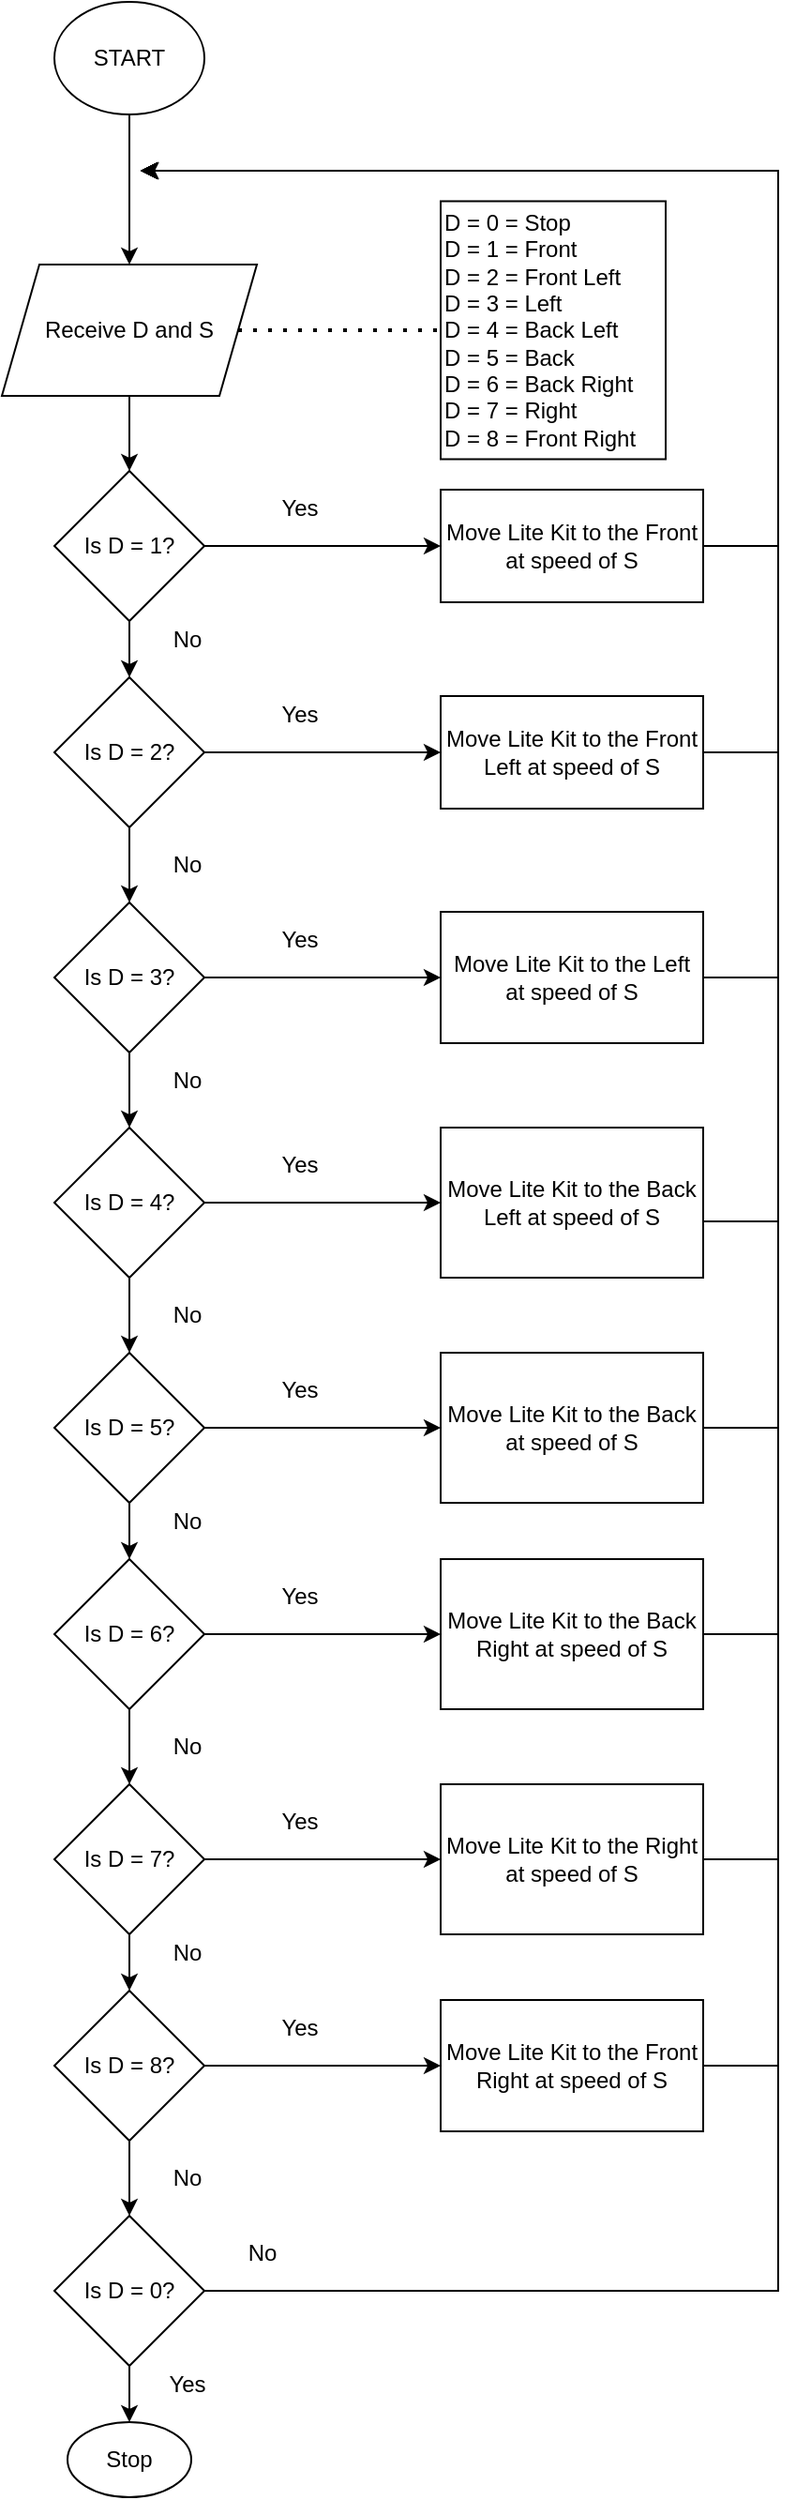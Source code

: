 <mxfile version="16.5.1" type="device"><diagram id="C5RBs43oDa-KdzZeNtuy" name="Page-1"><mxGraphModel dx="782" dy="531" grid="1" gridSize="10" guides="1" tooltips="1" connect="1" arrows="1" fold="1" page="1" pageScale="1" pageWidth="827" pageHeight="1169" math="0" shadow="0"><root><mxCell id="WIyWlLk6GJQsqaUBKTNV-0"/><mxCell id="WIyWlLk6GJQsqaUBKTNV-1" parent="WIyWlLk6GJQsqaUBKTNV-0"/><mxCell id="BG-vEPLdMzLF_S0pXRUE-2" value="" style="edgeStyle=orthogonalEdgeStyle;rounded=0;orthogonalLoop=1;jettySize=auto;html=1;" parent="WIyWlLk6GJQsqaUBKTNV-1" source="BG-vEPLdMzLF_S0pXRUE-0" target="BG-vEPLdMzLF_S0pXRUE-1" edge="1"><mxGeometry relative="1" as="geometry"/></mxCell><mxCell id="BG-vEPLdMzLF_S0pXRUE-0" value="START" style="ellipse;whiteSpace=wrap;html=1;" parent="WIyWlLk6GJQsqaUBKTNV-1" vertex="1"><mxGeometry x="374" y="10" width="80" height="60" as="geometry"/></mxCell><mxCell id="BG-vEPLdMzLF_S0pXRUE-6" value="" style="edgeStyle=orthogonalEdgeStyle;rounded=0;orthogonalLoop=1;jettySize=auto;html=1;" parent="WIyWlLk6GJQsqaUBKTNV-1" source="BG-vEPLdMzLF_S0pXRUE-1" target="BG-vEPLdMzLF_S0pXRUE-5" edge="1"><mxGeometry relative="1" as="geometry"/></mxCell><mxCell id="BG-vEPLdMzLF_S0pXRUE-1" value="Receive D&amp;nbsp;and S" style="shape=parallelogram;perimeter=parallelogramPerimeter;whiteSpace=wrap;html=1;fixedSize=1;" parent="WIyWlLk6GJQsqaUBKTNV-1" vertex="1"><mxGeometry x="346" y="150" width="136" height="70" as="geometry"/></mxCell><mxCell id="BG-vEPLdMzLF_S0pXRUE-15" value="" style="edgeStyle=orthogonalEdgeStyle;rounded=0;orthogonalLoop=1;jettySize=auto;html=1;" parent="WIyWlLk6GJQsqaUBKTNV-1" source="BG-vEPLdMzLF_S0pXRUE-5" target="BG-vEPLdMzLF_S0pXRUE-14" edge="1"><mxGeometry relative="1" as="geometry"/></mxCell><mxCell id="BG-vEPLdMzLF_S0pXRUE-18" value="" style="edgeStyle=orthogonalEdgeStyle;rounded=0;orthogonalLoop=1;jettySize=auto;html=1;" parent="WIyWlLk6GJQsqaUBKTNV-1" source="BG-vEPLdMzLF_S0pXRUE-5" target="BG-vEPLdMzLF_S0pXRUE-17" edge="1"><mxGeometry relative="1" as="geometry"/></mxCell><mxCell id="BG-vEPLdMzLF_S0pXRUE-5" value="Is D = 1?" style="rhombus;whiteSpace=wrap;html=1;" parent="WIyWlLk6GJQsqaUBKTNV-1" vertex="1"><mxGeometry x="374" y="260" width="80" height="80" as="geometry"/></mxCell><mxCell id="BG-vEPLdMzLF_S0pXRUE-7" value="D = 0 = Stop&lt;br&gt;D = 1 = Front&lt;br&gt;D = 2 = Front Left&lt;br&gt;D = 3 = Left&lt;br&gt;D = 4 = Back Left&lt;br&gt;D = 5 = Back&lt;br&gt;D = 6 = Back Right&lt;br&gt;D = 7 = Right&lt;br&gt;D = 8 = Front Right" style="whiteSpace=wrap;html=1;align=left;" parent="WIyWlLk6GJQsqaUBKTNV-1" vertex="1"><mxGeometry x="580" y="116.25" width="120" height="137.5" as="geometry"/></mxCell><mxCell id="BG-vEPLdMzLF_S0pXRUE-9" value="" style="endArrow=none;dashed=1;html=1;dashPattern=1 3;strokeWidth=2;rounded=0;exitX=1;exitY=0.5;exitDx=0;exitDy=0;entryX=0;entryY=0.5;entryDx=0;entryDy=0;" parent="WIyWlLk6GJQsqaUBKTNV-1" source="BG-vEPLdMzLF_S0pXRUE-1" target="BG-vEPLdMzLF_S0pXRUE-7" edge="1"><mxGeometry width="50" height="50" relative="1" as="geometry"><mxPoint x="510" y="230" as="sourcePoint"/><mxPoint x="560" y="180" as="targetPoint"/></mxGeometry></mxCell><mxCell id="BG-vEPLdMzLF_S0pXRUE-16" style="edgeStyle=orthogonalEdgeStyle;rounded=0;orthogonalLoop=1;jettySize=auto;html=1;exitX=1;exitY=0.5;exitDx=0;exitDy=0;" parent="WIyWlLk6GJQsqaUBKTNV-1" source="BG-vEPLdMzLF_S0pXRUE-14" edge="1"><mxGeometry relative="1" as="geometry"><mxPoint x="420" y="100" as="targetPoint"/><Array as="points"><mxPoint x="760" y="300"/><mxPoint x="760" y="100"/></Array></mxGeometry></mxCell><mxCell id="BG-vEPLdMzLF_S0pXRUE-14" value="Move Lite Kit to the Front at speed of S" style="whiteSpace=wrap;html=1;" parent="WIyWlLk6GJQsqaUBKTNV-1" vertex="1"><mxGeometry x="580" y="270" width="140" height="60" as="geometry"/></mxCell><mxCell id="BG-vEPLdMzLF_S0pXRUE-20" value="" style="edgeStyle=orthogonalEdgeStyle;rounded=0;orthogonalLoop=1;jettySize=auto;html=1;" parent="WIyWlLk6GJQsqaUBKTNV-1" source="BG-vEPLdMzLF_S0pXRUE-17" target="BG-vEPLdMzLF_S0pXRUE-19" edge="1"><mxGeometry relative="1" as="geometry"/></mxCell><mxCell id="BG-vEPLdMzLF_S0pXRUE-23" value="" style="edgeStyle=orthogonalEdgeStyle;rounded=0;orthogonalLoop=1;jettySize=auto;html=1;" parent="WIyWlLk6GJQsqaUBKTNV-1" source="BG-vEPLdMzLF_S0pXRUE-17" target="BG-vEPLdMzLF_S0pXRUE-22" edge="1"><mxGeometry relative="1" as="geometry"/></mxCell><mxCell id="BG-vEPLdMzLF_S0pXRUE-17" value="Is D = 2?" style="rhombus;whiteSpace=wrap;html=1;" parent="WIyWlLk6GJQsqaUBKTNV-1" vertex="1"><mxGeometry x="374" y="370" width="80" height="80" as="geometry"/></mxCell><mxCell id="BG-vEPLdMzLF_S0pXRUE-21" style="edgeStyle=orthogonalEdgeStyle;rounded=0;orthogonalLoop=1;jettySize=auto;html=1;" parent="WIyWlLk6GJQsqaUBKTNV-1" source="BG-vEPLdMzLF_S0pXRUE-19" edge="1"><mxGeometry relative="1" as="geometry"><mxPoint x="420.667" y="100" as="targetPoint"/><Array as="points"><mxPoint x="760" y="410"/><mxPoint x="760" y="100"/></Array></mxGeometry></mxCell><mxCell id="BG-vEPLdMzLF_S0pXRUE-19" value="&lt;span&gt;Move Lite Kit to the Front Left at speed of S&lt;/span&gt;" style="whiteSpace=wrap;html=1;" parent="WIyWlLk6GJQsqaUBKTNV-1" vertex="1"><mxGeometry x="580" y="380" width="140" height="60" as="geometry"/></mxCell><mxCell id="BG-vEPLdMzLF_S0pXRUE-25" value="" style="edgeStyle=orthogonalEdgeStyle;rounded=0;orthogonalLoop=1;jettySize=auto;html=1;" parent="WIyWlLk6GJQsqaUBKTNV-1" source="BG-vEPLdMzLF_S0pXRUE-22" target="BG-vEPLdMzLF_S0pXRUE-24" edge="1"><mxGeometry relative="1" as="geometry"/></mxCell><mxCell id="BG-vEPLdMzLF_S0pXRUE-27" value="" style="edgeStyle=orthogonalEdgeStyle;rounded=0;orthogonalLoop=1;jettySize=auto;html=1;" parent="WIyWlLk6GJQsqaUBKTNV-1" source="BG-vEPLdMzLF_S0pXRUE-22" target="BG-vEPLdMzLF_S0pXRUE-26" edge="1"><mxGeometry relative="1" as="geometry"/></mxCell><mxCell id="BG-vEPLdMzLF_S0pXRUE-22" value="Is D = 3?" style="rhombus;whiteSpace=wrap;html=1;" parent="WIyWlLk6GJQsqaUBKTNV-1" vertex="1"><mxGeometry x="374" y="490" width="80" height="80" as="geometry"/></mxCell><mxCell id="BG-vEPLdMzLF_S0pXRUE-53" style="edgeStyle=orthogonalEdgeStyle;rounded=0;orthogonalLoop=1;jettySize=auto;html=1;" parent="WIyWlLk6GJQsqaUBKTNV-1" source="BG-vEPLdMzLF_S0pXRUE-24" edge="1"><mxGeometry relative="1" as="geometry"><mxPoint x="420" y="100" as="targetPoint"/><Array as="points"><mxPoint x="760" y="530"/><mxPoint x="760" y="100"/></Array></mxGeometry></mxCell><mxCell id="BG-vEPLdMzLF_S0pXRUE-24" value="&lt;span&gt;Move Lite Kit to the Left at speed of S&lt;/span&gt;" style="whiteSpace=wrap;html=1;" parent="WIyWlLk6GJQsqaUBKTNV-1" vertex="1"><mxGeometry x="580" y="495" width="140" height="70" as="geometry"/></mxCell><mxCell id="BG-vEPLdMzLF_S0pXRUE-29" value="" style="edgeStyle=orthogonalEdgeStyle;rounded=0;orthogonalLoop=1;jettySize=auto;html=1;" parent="WIyWlLk6GJQsqaUBKTNV-1" source="BG-vEPLdMzLF_S0pXRUE-26" target="BG-vEPLdMzLF_S0pXRUE-28" edge="1"><mxGeometry relative="1" as="geometry"/></mxCell><mxCell id="BG-vEPLdMzLF_S0pXRUE-31" value="" style="edgeStyle=orthogonalEdgeStyle;rounded=0;orthogonalLoop=1;jettySize=auto;html=1;" parent="WIyWlLk6GJQsqaUBKTNV-1" source="BG-vEPLdMzLF_S0pXRUE-26" target="BG-vEPLdMzLF_S0pXRUE-30" edge="1"><mxGeometry relative="1" as="geometry"/></mxCell><mxCell id="BG-vEPLdMzLF_S0pXRUE-26" value="Is D = 4?" style="rhombus;whiteSpace=wrap;html=1;" parent="WIyWlLk6GJQsqaUBKTNV-1" vertex="1"><mxGeometry x="374" y="610" width="80" height="80" as="geometry"/></mxCell><mxCell id="BG-vEPLdMzLF_S0pXRUE-54" style="edgeStyle=orthogonalEdgeStyle;rounded=0;orthogonalLoop=1;jettySize=auto;html=1;" parent="WIyWlLk6GJQsqaUBKTNV-1" source="BG-vEPLdMzLF_S0pXRUE-28" edge="1"><mxGeometry relative="1" as="geometry"><mxPoint x="420" y="100" as="targetPoint"/><Array as="points"><mxPoint x="760" y="660"/><mxPoint x="760" y="100"/></Array></mxGeometry></mxCell><mxCell id="BG-vEPLdMzLF_S0pXRUE-28" value="&lt;span&gt;Move Lite Kit to the Back Left at speed of S&lt;/span&gt;" style="whiteSpace=wrap;html=1;" parent="WIyWlLk6GJQsqaUBKTNV-1" vertex="1"><mxGeometry x="580" y="610" width="140" height="80" as="geometry"/></mxCell><mxCell id="BG-vEPLdMzLF_S0pXRUE-34" value="" style="edgeStyle=orthogonalEdgeStyle;rounded=0;orthogonalLoop=1;jettySize=auto;html=1;" parent="WIyWlLk6GJQsqaUBKTNV-1" source="BG-vEPLdMzLF_S0pXRUE-30" target="BG-vEPLdMzLF_S0pXRUE-33" edge="1"><mxGeometry relative="1" as="geometry"/></mxCell><mxCell id="BG-vEPLdMzLF_S0pXRUE-36" value="" style="edgeStyle=orthogonalEdgeStyle;rounded=0;orthogonalLoop=1;jettySize=auto;html=1;" parent="WIyWlLk6GJQsqaUBKTNV-1" source="BG-vEPLdMzLF_S0pXRUE-30" target="BG-vEPLdMzLF_S0pXRUE-35" edge="1"><mxGeometry relative="1" as="geometry"/></mxCell><mxCell id="BG-vEPLdMzLF_S0pXRUE-30" value="Is D = 5?" style="rhombus;whiteSpace=wrap;html=1;" parent="WIyWlLk6GJQsqaUBKTNV-1" vertex="1"><mxGeometry x="374" y="730" width="80" height="80" as="geometry"/></mxCell><mxCell id="BG-vEPLdMzLF_S0pXRUE-55" style="edgeStyle=orthogonalEdgeStyle;rounded=0;orthogonalLoop=1;jettySize=auto;html=1;" parent="WIyWlLk6GJQsqaUBKTNV-1" source="BG-vEPLdMzLF_S0pXRUE-33" edge="1"><mxGeometry relative="1" as="geometry"><mxPoint x="420" y="100" as="targetPoint"/><Array as="points"><mxPoint x="760" y="770"/><mxPoint x="760" y="100"/></Array></mxGeometry></mxCell><mxCell id="BG-vEPLdMzLF_S0pXRUE-33" value="&lt;span&gt;Move Lite Kit to the Back at speed of S&lt;/span&gt;" style="whiteSpace=wrap;html=1;" parent="WIyWlLk6GJQsqaUBKTNV-1" vertex="1"><mxGeometry x="580" y="730" width="140" height="80" as="geometry"/></mxCell><mxCell id="BG-vEPLdMzLF_S0pXRUE-38" value="" style="edgeStyle=orthogonalEdgeStyle;rounded=0;orthogonalLoop=1;jettySize=auto;html=1;" parent="WIyWlLk6GJQsqaUBKTNV-1" source="BG-vEPLdMzLF_S0pXRUE-35" target="BG-vEPLdMzLF_S0pXRUE-37" edge="1"><mxGeometry relative="1" as="geometry"/></mxCell><mxCell id="BG-vEPLdMzLF_S0pXRUE-40" value="" style="edgeStyle=orthogonalEdgeStyle;rounded=0;orthogonalLoop=1;jettySize=auto;html=1;" parent="WIyWlLk6GJQsqaUBKTNV-1" source="BG-vEPLdMzLF_S0pXRUE-35" target="BG-vEPLdMzLF_S0pXRUE-39" edge="1"><mxGeometry relative="1" as="geometry"/></mxCell><mxCell id="BG-vEPLdMzLF_S0pXRUE-35" value="Is D = 6?" style="rhombus;whiteSpace=wrap;html=1;" parent="WIyWlLk6GJQsqaUBKTNV-1" vertex="1"><mxGeometry x="374" y="840" width="80" height="80" as="geometry"/></mxCell><mxCell id="BG-vEPLdMzLF_S0pXRUE-56" style="edgeStyle=orthogonalEdgeStyle;rounded=0;orthogonalLoop=1;jettySize=auto;html=1;" parent="WIyWlLk6GJQsqaUBKTNV-1" source="BG-vEPLdMzLF_S0pXRUE-37" edge="1"><mxGeometry relative="1" as="geometry"><mxPoint x="420" y="100" as="targetPoint"/><Array as="points"><mxPoint x="760" y="880"/><mxPoint x="760" y="100"/></Array></mxGeometry></mxCell><mxCell id="BG-vEPLdMzLF_S0pXRUE-37" value="&lt;span&gt;Move Lite Kit to the Back Right at speed of S&lt;/span&gt;" style="whiteSpace=wrap;html=1;" parent="WIyWlLk6GJQsqaUBKTNV-1" vertex="1"><mxGeometry x="580" y="840" width="140" height="80" as="geometry"/></mxCell><mxCell id="BG-vEPLdMzLF_S0pXRUE-42" value="" style="edgeStyle=orthogonalEdgeStyle;rounded=0;orthogonalLoop=1;jettySize=auto;html=1;" parent="WIyWlLk6GJQsqaUBKTNV-1" source="BG-vEPLdMzLF_S0pXRUE-39" target="BG-vEPLdMzLF_S0pXRUE-41" edge="1"><mxGeometry relative="1" as="geometry"/></mxCell><mxCell id="BG-vEPLdMzLF_S0pXRUE-44" value="" style="edgeStyle=orthogonalEdgeStyle;rounded=0;orthogonalLoop=1;jettySize=auto;html=1;" parent="WIyWlLk6GJQsqaUBKTNV-1" source="BG-vEPLdMzLF_S0pXRUE-39" target="BG-vEPLdMzLF_S0pXRUE-43" edge="1"><mxGeometry relative="1" as="geometry"/></mxCell><mxCell id="BG-vEPLdMzLF_S0pXRUE-39" value="Is D = 7?" style="rhombus;whiteSpace=wrap;html=1;" parent="WIyWlLk6GJQsqaUBKTNV-1" vertex="1"><mxGeometry x="374" y="960" width="80" height="80" as="geometry"/></mxCell><mxCell id="BG-vEPLdMzLF_S0pXRUE-57" style="edgeStyle=orthogonalEdgeStyle;rounded=0;orthogonalLoop=1;jettySize=auto;html=1;" parent="WIyWlLk6GJQsqaUBKTNV-1" source="BG-vEPLdMzLF_S0pXRUE-41" edge="1"><mxGeometry relative="1" as="geometry"><mxPoint x="420" y="100" as="targetPoint"/><Array as="points"><mxPoint x="760" y="1000"/><mxPoint x="760" y="100"/></Array></mxGeometry></mxCell><mxCell id="BG-vEPLdMzLF_S0pXRUE-41" value="&lt;span&gt;Move Lite Kit to the Right at speed of S&lt;/span&gt;" style="whiteSpace=wrap;html=1;" parent="WIyWlLk6GJQsqaUBKTNV-1" vertex="1"><mxGeometry x="580" y="960" width="140" height="80" as="geometry"/></mxCell><mxCell id="BG-vEPLdMzLF_S0pXRUE-46" value="" style="edgeStyle=orthogonalEdgeStyle;rounded=0;orthogonalLoop=1;jettySize=auto;html=1;" parent="WIyWlLk6GJQsqaUBKTNV-1" source="BG-vEPLdMzLF_S0pXRUE-43" target="BG-vEPLdMzLF_S0pXRUE-45" edge="1"><mxGeometry relative="1" as="geometry"/></mxCell><mxCell id="BG-vEPLdMzLF_S0pXRUE-48" value="" style="edgeStyle=orthogonalEdgeStyle;rounded=0;orthogonalLoop=1;jettySize=auto;html=1;" parent="WIyWlLk6GJQsqaUBKTNV-1" source="BG-vEPLdMzLF_S0pXRUE-43" target="BG-vEPLdMzLF_S0pXRUE-47" edge="1"><mxGeometry relative="1" as="geometry"/></mxCell><mxCell id="BG-vEPLdMzLF_S0pXRUE-43" value="Is D = 8?" style="rhombus;whiteSpace=wrap;html=1;" parent="WIyWlLk6GJQsqaUBKTNV-1" vertex="1"><mxGeometry x="374" y="1070" width="80" height="80" as="geometry"/></mxCell><mxCell id="BG-vEPLdMzLF_S0pXRUE-58" style="edgeStyle=orthogonalEdgeStyle;rounded=0;orthogonalLoop=1;jettySize=auto;html=1;" parent="WIyWlLk6GJQsqaUBKTNV-1" source="BG-vEPLdMzLF_S0pXRUE-45" edge="1"><mxGeometry relative="1" as="geometry"><mxPoint x="420" y="100" as="targetPoint"/><Array as="points"><mxPoint x="760" y="1110"/><mxPoint x="760" y="100"/></Array></mxGeometry></mxCell><mxCell id="BG-vEPLdMzLF_S0pXRUE-45" value="&lt;span&gt;Move Lite Kit to the Front Right at speed of S&lt;/span&gt;" style="whiteSpace=wrap;html=1;" parent="WIyWlLk6GJQsqaUBKTNV-1" vertex="1"><mxGeometry x="580" y="1075" width="140" height="70" as="geometry"/></mxCell><mxCell id="BG-vEPLdMzLF_S0pXRUE-52" value="" style="edgeStyle=orthogonalEdgeStyle;rounded=0;orthogonalLoop=1;jettySize=auto;html=1;" parent="WIyWlLk6GJQsqaUBKTNV-1" source="BG-vEPLdMzLF_S0pXRUE-47" target="BG-vEPLdMzLF_S0pXRUE-51" edge="1"><mxGeometry relative="1" as="geometry"/></mxCell><mxCell id="BG-vEPLdMzLF_S0pXRUE-59" style="edgeStyle=orthogonalEdgeStyle;rounded=0;orthogonalLoop=1;jettySize=auto;html=1;" parent="WIyWlLk6GJQsqaUBKTNV-1" source="BG-vEPLdMzLF_S0pXRUE-47" edge="1"><mxGeometry relative="1" as="geometry"><mxPoint x="420" y="100" as="targetPoint"/><Array as="points"><mxPoint x="760" y="1230"/><mxPoint x="760" y="100"/></Array></mxGeometry></mxCell><mxCell id="BG-vEPLdMzLF_S0pXRUE-47" value="Is D = 0?" style="rhombus;whiteSpace=wrap;html=1;" parent="WIyWlLk6GJQsqaUBKTNV-1" vertex="1"><mxGeometry x="374" y="1190" width="80" height="80" as="geometry"/></mxCell><mxCell id="BG-vEPLdMzLF_S0pXRUE-51" value="Stop" style="ellipse;whiteSpace=wrap;html=1;" parent="WIyWlLk6GJQsqaUBKTNV-1" vertex="1"><mxGeometry x="381" y="1300" width="66" height="40" as="geometry"/></mxCell><mxCell id="BG-vEPLdMzLF_S0pXRUE-60" value="Yes" style="text;html=1;strokeColor=none;fillColor=none;align=center;verticalAlign=middle;whiteSpace=wrap;rounded=0;" parent="WIyWlLk6GJQsqaUBKTNV-1" vertex="1"><mxGeometry x="480" y="270" width="50" height="20" as="geometry"/></mxCell><mxCell id="BG-vEPLdMzLF_S0pXRUE-61" value="Yes" style="text;html=1;strokeColor=none;fillColor=none;align=center;verticalAlign=middle;whiteSpace=wrap;rounded=0;" parent="WIyWlLk6GJQsqaUBKTNV-1" vertex="1"><mxGeometry x="480" y="380" width="50" height="20" as="geometry"/></mxCell><mxCell id="BG-vEPLdMzLF_S0pXRUE-62" value="Yes" style="text;html=1;strokeColor=none;fillColor=none;align=center;verticalAlign=middle;whiteSpace=wrap;rounded=0;" parent="WIyWlLk6GJQsqaUBKTNV-1" vertex="1"><mxGeometry x="480" y="500" width="50" height="20" as="geometry"/></mxCell><mxCell id="BG-vEPLdMzLF_S0pXRUE-63" value="Yes" style="text;html=1;strokeColor=none;fillColor=none;align=center;verticalAlign=middle;whiteSpace=wrap;rounded=0;" parent="WIyWlLk6GJQsqaUBKTNV-1" vertex="1"><mxGeometry x="480" y="620" width="50" height="20" as="geometry"/></mxCell><mxCell id="BG-vEPLdMzLF_S0pXRUE-64" value="Yes" style="text;html=1;strokeColor=none;fillColor=none;align=center;verticalAlign=middle;whiteSpace=wrap;rounded=0;" parent="WIyWlLk6GJQsqaUBKTNV-1" vertex="1"><mxGeometry x="480" y="740" width="50" height="20" as="geometry"/></mxCell><mxCell id="BG-vEPLdMzLF_S0pXRUE-65" value="Yes" style="text;html=1;strokeColor=none;fillColor=none;align=center;verticalAlign=middle;whiteSpace=wrap;rounded=0;" parent="WIyWlLk6GJQsqaUBKTNV-1" vertex="1"><mxGeometry x="480" y="850" width="50" height="20" as="geometry"/></mxCell><mxCell id="BG-vEPLdMzLF_S0pXRUE-66" value="Yes" style="text;html=1;strokeColor=none;fillColor=none;align=center;verticalAlign=middle;whiteSpace=wrap;rounded=0;" parent="WIyWlLk6GJQsqaUBKTNV-1" vertex="1"><mxGeometry x="480" y="970" width="50" height="20" as="geometry"/></mxCell><mxCell id="BG-vEPLdMzLF_S0pXRUE-67" value="Yes" style="text;html=1;strokeColor=none;fillColor=none;align=center;verticalAlign=middle;whiteSpace=wrap;rounded=0;" parent="WIyWlLk6GJQsqaUBKTNV-1" vertex="1"><mxGeometry x="480" y="1080" width="50" height="20" as="geometry"/></mxCell><mxCell id="BG-vEPLdMzLF_S0pXRUE-68" value="Yes" style="text;html=1;strokeColor=none;fillColor=none;align=center;verticalAlign=middle;whiteSpace=wrap;rounded=0;" parent="WIyWlLk6GJQsqaUBKTNV-1" vertex="1"><mxGeometry x="420" y="1270" width="50" height="20" as="geometry"/></mxCell><mxCell id="BG-vEPLdMzLF_S0pXRUE-69" value="No" style="text;html=1;strokeColor=none;fillColor=none;align=center;verticalAlign=middle;whiteSpace=wrap;rounded=0;" parent="WIyWlLk6GJQsqaUBKTNV-1" vertex="1"><mxGeometry x="420" y="340" width="50" height="20" as="geometry"/></mxCell><mxCell id="BG-vEPLdMzLF_S0pXRUE-70" value="No" style="text;html=1;strokeColor=none;fillColor=none;align=center;verticalAlign=middle;whiteSpace=wrap;rounded=0;" parent="WIyWlLk6GJQsqaUBKTNV-1" vertex="1"><mxGeometry x="420" y="460" width="50" height="20" as="geometry"/></mxCell><mxCell id="BG-vEPLdMzLF_S0pXRUE-71" value="No" style="text;html=1;strokeColor=none;fillColor=none;align=center;verticalAlign=middle;whiteSpace=wrap;rounded=0;" parent="WIyWlLk6GJQsqaUBKTNV-1" vertex="1"><mxGeometry x="420" y="575" width="50" height="20" as="geometry"/></mxCell><mxCell id="BG-vEPLdMzLF_S0pXRUE-72" value="No" style="text;html=1;strokeColor=none;fillColor=none;align=center;verticalAlign=middle;whiteSpace=wrap;rounded=0;" parent="WIyWlLk6GJQsqaUBKTNV-1" vertex="1"><mxGeometry x="420" y="700" width="50" height="20" as="geometry"/></mxCell><mxCell id="BG-vEPLdMzLF_S0pXRUE-73" value="No" style="text;html=1;strokeColor=none;fillColor=none;align=center;verticalAlign=middle;whiteSpace=wrap;rounded=0;" parent="WIyWlLk6GJQsqaUBKTNV-1" vertex="1"><mxGeometry x="420" y="810" width="50" height="20" as="geometry"/></mxCell><mxCell id="BG-vEPLdMzLF_S0pXRUE-74" value="No" style="text;html=1;strokeColor=none;fillColor=none;align=center;verticalAlign=middle;whiteSpace=wrap;rounded=0;" parent="WIyWlLk6GJQsqaUBKTNV-1" vertex="1"><mxGeometry x="420" y="930" width="50" height="20" as="geometry"/></mxCell><mxCell id="BG-vEPLdMzLF_S0pXRUE-75" value="No" style="text;html=1;strokeColor=none;fillColor=none;align=center;verticalAlign=middle;whiteSpace=wrap;rounded=0;" parent="WIyWlLk6GJQsqaUBKTNV-1" vertex="1"><mxGeometry x="420" y="1040" width="50" height="20" as="geometry"/></mxCell><mxCell id="BG-vEPLdMzLF_S0pXRUE-76" value="No" style="text;html=1;strokeColor=none;fillColor=none;align=center;verticalAlign=middle;whiteSpace=wrap;rounded=0;" parent="WIyWlLk6GJQsqaUBKTNV-1" vertex="1"><mxGeometry x="420" y="1160" width="50" height="20" as="geometry"/></mxCell><mxCell id="BG-vEPLdMzLF_S0pXRUE-77" value="No" style="text;html=1;strokeColor=none;fillColor=none;align=center;verticalAlign=middle;whiteSpace=wrap;rounded=0;" parent="WIyWlLk6GJQsqaUBKTNV-1" vertex="1"><mxGeometry x="460" y="1200" width="50" height="20" as="geometry"/></mxCell></root></mxGraphModel></diagram></mxfile>